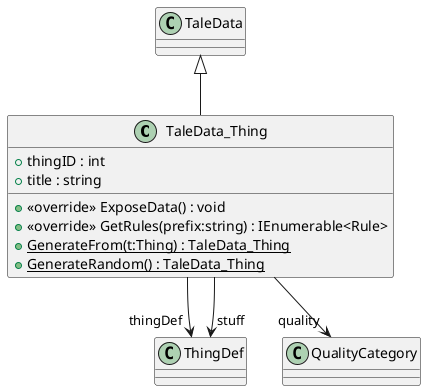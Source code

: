 @startuml
class TaleData_Thing {
    + thingID : int
    + title : string
    + <<override>> ExposeData() : void
    + <<override>> GetRules(prefix:string) : IEnumerable<Rule>
    + {static} GenerateFrom(t:Thing) : TaleData_Thing
    + {static} GenerateRandom() : TaleData_Thing
}
TaleData <|-- TaleData_Thing
TaleData_Thing --> "thingDef" ThingDef
TaleData_Thing --> "stuff" ThingDef
TaleData_Thing --> "quality" QualityCategory
@enduml
